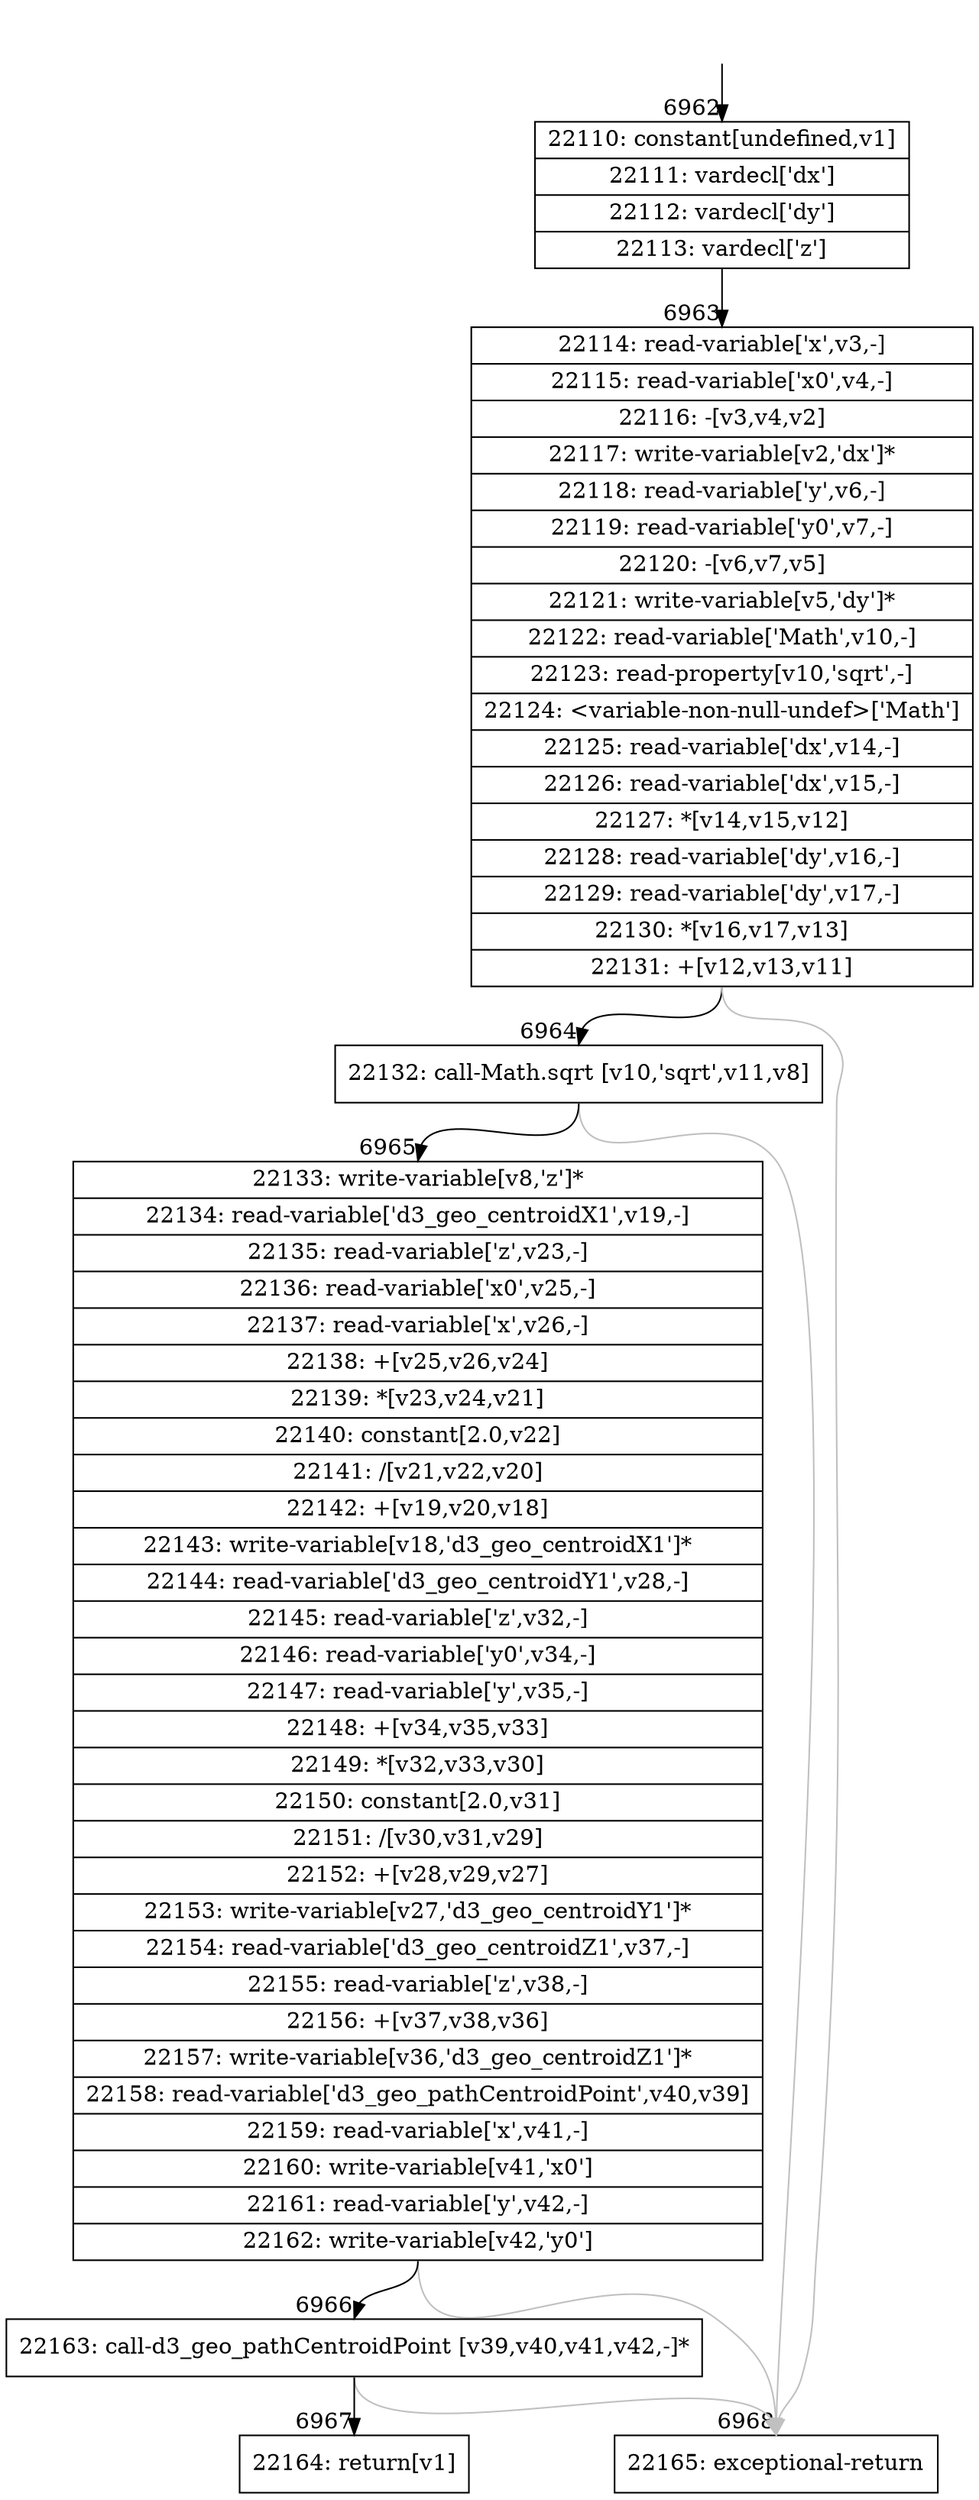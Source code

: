 digraph {
rankdir="TD"
BB_entry632[shape=none,label=""];
BB_entry632 -> BB6962 [tailport=s, headport=n, headlabel="    6962"]
BB6962 [shape=record label="{22110: constant[undefined,v1]|22111: vardecl['dx']|22112: vardecl['dy']|22113: vardecl['z']}" ] 
BB6962 -> BB6963 [tailport=s, headport=n, headlabel="      6963"]
BB6963 [shape=record label="{22114: read-variable['x',v3,-]|22115: read-variable['x0',v4,-]|22116: -[v3,v4,v2]|22117: write-variable[v2,'dx']*|22118: read-variable['y',v6,-]|22119: read-variable['y0',v7,-]|22120: -[v6,v7,v5]|22121: write-variable[v5,'dy']*|22122: read-variable['Math',v10,-]|22123: read-property[v10,'sqrt',-]|22124: \<variable-non-null-undef\>['Math']|22125: read-variable['dx',v14,-]|22126: read-variable['dx',v15,-]|22127: *[v14,v15,v12]|22128: read-variable['dy',v16,-]|22129: read-variable['dy',v17,-]|22130: *[v16,v17,v13]|22131: +[v12,v13,v11]}" ] 
BB6963 -> BB6964 [tailport=s, headport=n, headlabel="      6964"]
BB6963 -> BB6968 [tailport=s, headport=n, color=gray, headlabel="      6968"]
BB6964 [shape=record label="{22132: call-Math.sqrt [v10,'sqrt',v11,v8]}" ] 
BB6964 -> BB6965 [tailport=s, headport=n, headlabel="      6965"]
BB6964 -> BB6968 [tailport=s, headport=n, color=gray]
BB6965 [shape=record label="{22133: write-variable[v8,'z']*|22134: read-variable['d3_geo_centroidX1',v19,-]|22135: read-variable['z',v23,-]|22136: read-variable['x0',v25,-]|22137: read-variable['x',v26,-]|22138: +[v25,v26,v24]|22139: *[v23,v24,v21]|22140: constant[2.0,v22]|22141: /[v21,v22,v20]|22142: +[v19,v20,v18]|22143: write-variable[v18,'d3_geo_centroidX1']*|22144: read-variable['d3_geo_centroidY1',v28,-]|22145: read-variable['z',v32,-]|22146: read-variable['y0',v34,-]|22147: read-variable['y',v35,-]|22148: +[v34,v35,v33]|22149: *[v32,v33,v30]|22150: constant[2.0,v31]|22151: /[v30,v31,v29]|22152: +[v28,v29,v27]|22153: write-variable[v27,'d3_geo_centroidY1']*|22154: read-variable['d3_geo_centroidZ1',v37,-]|22155: read-variable['z',v38,-]|22156: +[v37,v38,v36]|22157: write-variable[v36,'d3_geo_centroidZ1']*|22158: read-variable['d3_geo_pathCentroidPoint',v40,v39]|22159: read-variable['x',v41,-]|22160: write-variable[v41,'x0']|22161: read-variable['y',v42,-]|22162: write-variable[v42,'y0']}" ] 
BB6965 -> BB6966 [tailport=s, headport=n, headlabel="      6966"]
BB6965 -> BB6968 [tailport=s, headport=n, color=gray]
BB6966 [shape=record label="{22163: call-d3_geo_pathCentroidPoint [v39,v40,v41,v42,-]*}" ] 
BB6966 -> BB6967 [tailport=s, headport=n, headlabel="      6967"]
BB6966 -> BB6968 [tailport=s, headport=n, color=gray]
BB6967 [shape=record label="{22164: return[v1]}" ] 
BB6968 [shape=record label="{22165: exceptional-return}" ] 
//#$~ 4047
}
